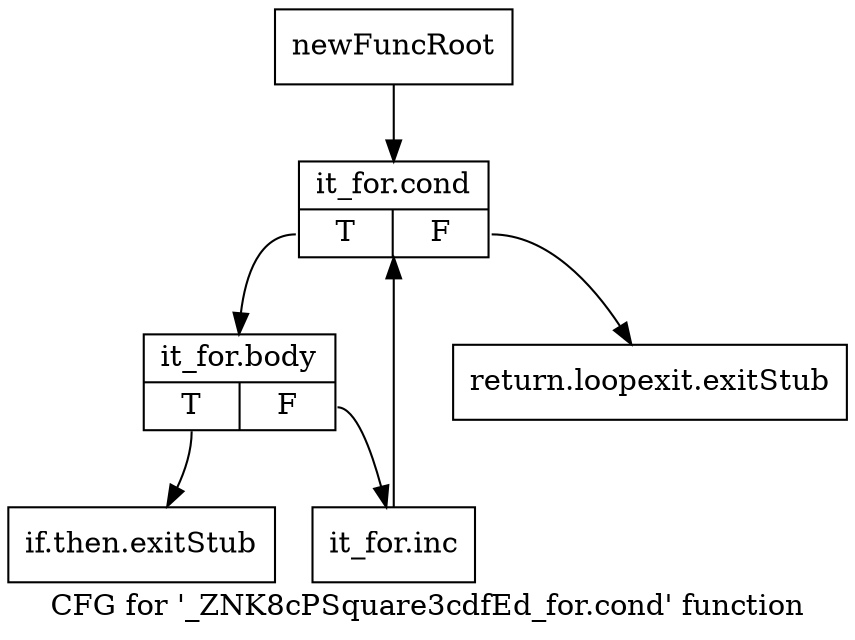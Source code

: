 digraph "CFG for '_ZNK8cPSquare3cdfEd_for.cond' function" {
	label="CFG for '_ZNK8cPSquare3cdfEd_for.cond' function";

	Node0x21600c0 [shape=record,label="{newFuncRoot}"];
	Node0x21600c0 -> Node0x21601b0;
	Node0x2160110 [shape=record,label="{return.loopexit.exitStub}"];
	Node0x2160160 [shape=record,label="{if.then.exitStub}"];
	Node0x21601b0 [shape=record,label="{it_for.cond|{<s0>T|<s1>F}}"];
	Node0x21601b0:s0 -> Node0x2160200;
	Node0x21601b0:s1 -> Node0x2160110;
	Node0x2160200 [shape=record,label="{it_for.body|{<s0>T|<s1>F}}"];
	Node0x2160200:s0 -> Node0x2160160;
	Node0x2160200:s1 -> Node0x2160250;
	Node0x2160250 [shape=record,label="{it_for.inc}"];
	Node0x2160250 -> Node0x21601b0;
}

